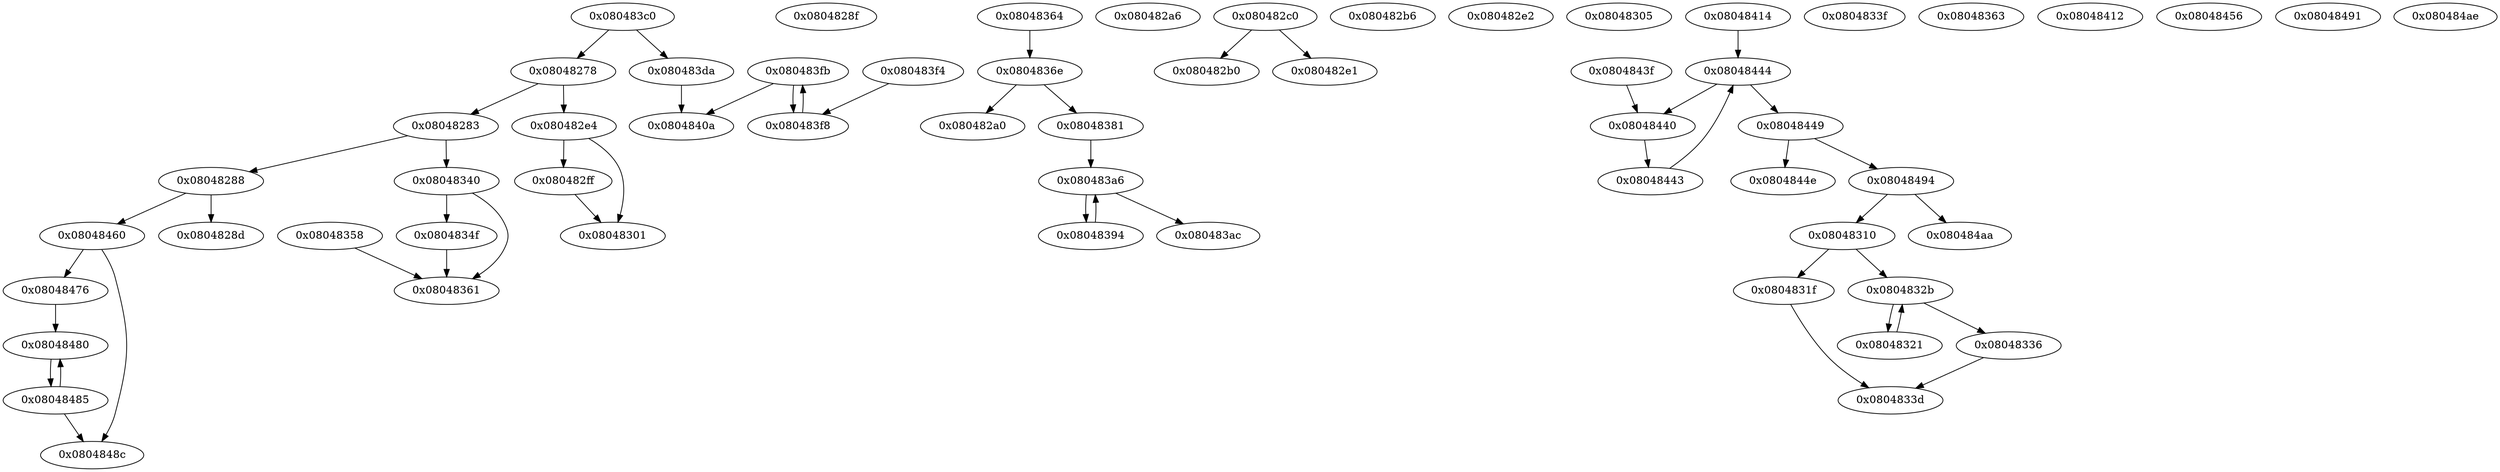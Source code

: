 digraph G {
0[ label="0x08048278" ];
1[ label="0x08048283" ];
2[ label="0x08048288" ];
3[ label="0x0804828d" ];
4[ label="0x0804828f" ];
5[ label="0x080482a0" ];
6[ label="0x080482a6" ];
7[ label="0x080482b0" ];
8[ label="0x080482b6" ];
9[ label="0x080482c0" ];
10[ label="0x080482e1" ];
11[ label="0x080482e2" ];
12[ label="0x080482e4" ];
13[ label="0x080482ff" ];
14[ label="0x08048301" ];
15[ label="0x08048305" ];
16[ label="0x08048310" ];
17[ label="0x0804831f" ];
18[ label="0x08048321" ];
19[ label="0x0804832b" ];
20[ label="0x08048336" ];
21[ label="0x0804833d" ];
22[ label="0x0804833f" ];
23[ label="0x08048340" ];
24[ label="0x0804834f" ];
25[ label="0x08048358" ];
26[ label="0x08048361" ];
27[ label="0x08048363" ];
28[ label="0x08048364" ];
29[ label="0x0804836e" ];
30[ label="0x08048381" ];
31[ label="0x08048394" ];
32[ label="0x080483a6" ];
33[ label="0x080483ac" ];
34[ label="0x080483c0" ];
35[ label="0x080483da" ];
36[ label="0x080483f4" ];
37[ label="0x080483f8" ];
38[ label="0x080483fb" ];
39[ label="0x0804840a" ];
40[ label="0x08048412" ];
41[ label="0x08048414" ];
42[ label="0x0804843f" ];
43[ label="0x08048440" ];
44[ label="0x08048443" ];
45[ label="0x08048444" ];
46[ label="0x08048449" ];
47[ label="0x0804844e" ];
48[ label="0x08048456" ];
49[ label="0x08048460" ];
50[ label="0x08048476" ];
51[ label="0x08048480" ];
52[ label="0x08048485" ];
53[ label="0x0804848c" ];
54[ label="0x08048491" ];
55[ label="0x08048494" ];
56[ label="0x080484aa" ];
57[ label="0x080484ae" ];
0->1 ;
0->12 ;
1->2 ;
1->23 ;
2->3 ;
2->49 ;
9->7 ;
9->10 ;
12->13 ;
12->14 ;
13->14 ;
16->17 ;
16->19 ;
17->21 ;
18->19 ;
19->18 ;
19->20 ;
20->21 ;
23->24 ;
23->26 ;
24->26 ;
25->26 ;
28->29 ;
29->5 ;
29->30 ;
30->32 ;
31->32 ;
32->31 ;
32->33 ;
34->0 ;
34->35 ;
35->39 ;
36->37 ;
37->38 ;
38->37 ;
38->39 ;
41->45 ;
42->43 ;
43->44 ;
44->45 ;
45->43 ;
45->46 ;
46->47 ;
46->55 ;
49->50 ;
49->53 ;
50->51 ;
51->52 ;
52->51 ;
52->53 ;
55->16 ;
55->56 ;
}
